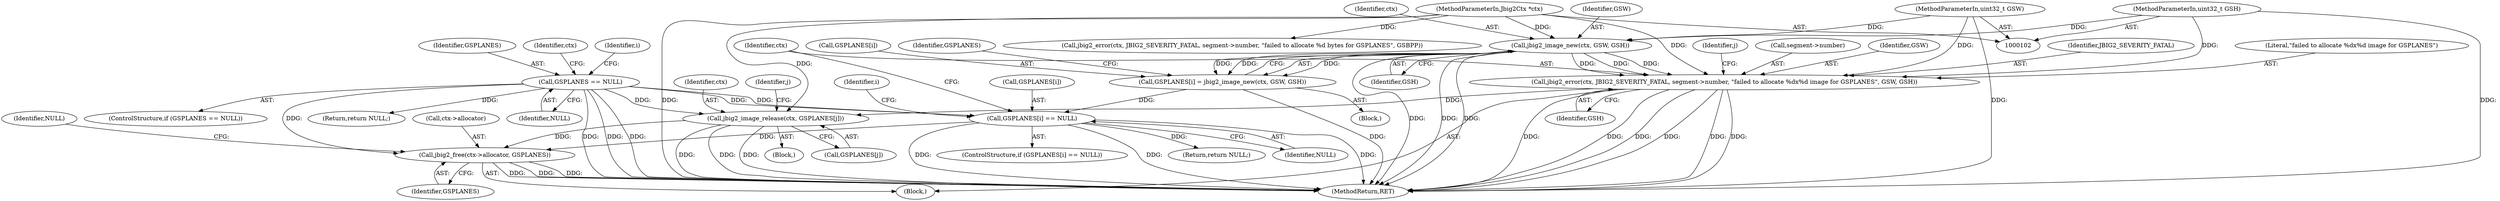 digraph "1_ghostscript_e698d5c11d27212aa1098bc5b1673a3378563092_1@API" {
"1000206" [label="(Call,jbig2_free(ctx->allocator, GSPLANES))"];
"1000141" [label="(Call,GSPLANES == NULL)"];
"1000201" [label="(Call,jbig2_image_release(ctx, GSPLANES[j]))"];
"1000180" [label="(Call,jbig2_error(ctx, JBIG2_SEVERITY_FATAL, segment->number, \"failed to allocate %dx%d image for GSPLANES\", GSW, GSH))"];
"1000169" [label="(Call,jbig2_image_new(ctx, GSW, GSH))"];
"1000103" [label="(MethodParameterIn,Jbig2Ctx *ctx)"];
"1000108" [label="(MethodParameterIn,uint32_t GSW)"];
"1000109" [label="(MethodParameterIn,uint32_t GSH)"];
"1000174" [label="(Call,GSPLANES[i] == NULL)"];
"1000165" [label="(Call,GSPLANES[i] = jbig2_image_new(ctx, GSW, GSH))"];
"1000182" [label="(Identifier,JBIG2_SEVERITY_FATAL)"];
"1000166" [label="(Call,GSPLANES[i])"];
"1000188" [label="(Identifier,GSH)"];
"1000175" [label="(Call,GSPLANES[i])"];
"1000186" [label="(Literal,\"failed to allocate %dx%d image for GSPLANES\")"];
"1000191" [label="(Identifier,j)"];
"1000143" [label="(Identifier,NULL)"];
"1000212" [label="(Identifier,NULL)"];
"1000180" [label="(Call,jbig2_error(ctx, JBIG2_SEVERITY_FATAL, segment->number, \"failed to allocate %dx%d image for GSPLANES\", GSW, GSH))"];
"1000206" [label="(Call,jbig2_free(ctx->allocator, GSPLANES))"];
"1000157" [label="(Identifier,i)"];
"1000213" [label="(MethodReturn,RET)"];
"1000141" [label="(Call,GSPLANES == NULL)"];
"1000140" [label="(ControlStructure,if (GSPLANES == NULL))"];
"1000210" [label="(Identifier,GSPLANES)"];
"1000109" [label="(MethodParameterIn,uint32_t GSH)"];
"1000165" [label="(Call,GSPLANES[i] = jbig2_image_new(ctx, GSW, GSH))"];
"1000171" [label="(Identifier,GSW)"];
"1000142" [label="(Identifier,GSPLANES)"];
"1000164" [label="(Block,)"];
"1000108" [label="(MethodParameterIn,uint32_t GSW)"];
"1000169" [label="(Call,jbig2_image_new(ctx, GSW, GSH))"];
"1000203" [label="(Call,GSPLANES[j])"];
"1000200" [label="(Block,)"];
"1000146" [label="(Identifier,ctx)"];
"1000183" [label="(Call,segment->number)"];
"1000211" [label="(Return,return NULL;)"];
"1000153" [label="(Return,return NULL;)"];
"1000178" [label="(Identifier,NULL)"];
"1000207" [label="(Call,ctx->allocator)"];
"1000187" [label="(Identifier,GSW)"];
"1000103" [label="(MethodParameterIn,Jbig2Ctx *ctx)"];
"1000163" [label="(Identifier,i)"];
"1000202" [label="(Identifier,ctx)"];
"1000201" [label="(Call,jbig2_image_release(ctx, GSPLANES[j]))"];
"1000179" [label="(Block,)"];
"1000176" [label="(Identifier,GSPLANES)"];
"1000174" [label="(Call,GSPLANES[i] == NULL)"];
"1000170" [label="(Identifier,ctx)"];
"1000145" [label="(Call,jbig2_error(ctx, JBIG2_SEVERITY_FATAL, segment->number, \"failed to allocate %d bytes for GSPLANES\", GSBPP))"];
"1000173" [label="(ControlStructure,if (GSPLANES[i] == NULL))"];
"1000172" [label="(Identifier,GSH)"];
"1000199" [label="(Identifier,j)"];
"1000181" [label="(Identifier,ctx)"];
"1000206" -> "1000179"  [label="AST: "];
"1000206" -> "1000210"  [label="CFG: "];
"1000207" -> "1000206"  [label="AST: "];
"1000210" -> "1000206"  [label="AST: "];
"1000212" -> "1000206"  [label="CFG: "];
"1000206" -> "1000213"  [label="DDG: "];
"1000206" -> "1000213"  [label="DDG: "];
"1000206" -> "1000213"  [label="DDG: "];
"1000141" -> "1000206"  [label="DDG: "];
"1000201" -> "1000206"  [label="DDG: "];
"1000174" -> "1000206"  [label="DDG: "];
"1000141" -> "1000140"  [label="AST: "];
"1000141" -> "1000143"  [label="CFG: "];
"1000142" -> "1000141"  [label="AST: "];
"1000143" -> "1000141"  [label="AST: "];
"1000146" -> "1000141"  [label="CFG: "];
"1000157" -> "1000141"  [label="CFG: "];
"1000141" -> "1000213"  [label="DDG: "];
"1000141" -> "1000213"  [label="DDG: "];
"1000141" -> "1000213"  [label="DDG: "];
"1000141" -> "1000153"  [label="DDG: "];
"1000141" -> "1000174"  [label="DDG: "];
"1000141" -> "1000174"  [label="DDG: "];
"1000141" -> "1000201"  [label="DDG: "];
"1000201" -> "1000200"  [label="AST: "];
"1000201" -> "1000203"  [label="CFG: "];
"1000202" -> "1000201"  [label="AST: "];
"1000203" -> "1000201"  [label="AST: "];
"1000199" -> "1000201"  [label="CFG: "];
"1000201" -> "1000213"  [label="DDG: "];
"1000201" -> "1000213"  [label="DDG: "];
"1000201" -> "1000213"  [label="DDG: "];
"1000180" -> "1000201"  [label="DDG: "];
"1000103" -> "1000201"  [label="DDG: "];
"1000180" -> "1000179"  [label="AST: "];
"1000180" -> "1000188"  [label="CFG: "];
"1000181" -> "1000180"  [label="AST: "];
"1000182" -> "1000180"  [label="AST: "];
"1000183" -> "1000180"  [label="AST: "];
"1000186" -> "1000180"  [label="AST: "];
"1000187" -> "1000180"  [label="AST: "];
"1000188" -> "1000180"  [label="AST: "];
"1000191" -> "1000180"  [label="CFG: "];
"1000180" -> "1000213"  [label="DDG: "];
"1000180" -> "1000213"  [label="DDG: "];
"1000180" -> "1000213"  [label="DDG: "];
"1000180" -> "1000213"  [label="DDG: "];
"1000180" -> "1000213"  [label="DDG: "];
"1000180" -> "1000213"  [label="DDG: "];
"1000169" -> "1000180"  [label="DDG: "];
"1000169" -> "1000180"  [label="DDG: "];
"1000169" -> "1000180"  [label="DDG: "];
"1000103" -> "1000180"  [label="DDG: "];
"1000108" -> "1000180"  [label="DDG: "];
"1000109" -> "1000180"  [label="DDG: "];
"1000169" -> "1000165"  [label="AST: "];
"1000169" -> "1000172"  [label="CFG: "];
"1000170" -> "1000169"  [label="AST: "];
"1000171" -> "1000169"  [label="AST: "];
"1000172" -> "1000169"  [label="AST: "];
"1000165" -> "1000169"  [label="CFG: "];
"1000169" -> "1000213"  [label="DDG: "];
"1000169" -> "1000213"  [label="DDG: "];
"1000169" -> "1000213"  [label="DDG: "];
"1000169" -> "1000165"  [label="DDG: "];
"1000169" -> "1000165"  [label="DDG: "];
"1000169" -> "1000165"  [label="DDG: "];
"1000103" -> "1000169"  [label="DDG: "];
"1000108" -> "1000169"  [label="DDG: "];
"1000109" -> "1000169"  [label="DDG: "];
"1000103" -> "1000102"  [label="AST: "];
"1000103" -> "1000213"  [label="DDG: "];
"1000103" -> "1000145"  [label="DDG: "];
"1000108" -> "1000102"  [label="AST: "];
"1000108" -> "1000213"  [label="DDG: "];
"1000109" -> "1000102"  [label="AST: "];
"1000109" -> "1000213"  [label="DDG: "];
"1000174" -> "1000173"  [label="AST: "];
"1000174" -> "1000178"  [label="CFG: "];
"1000175" -> "1000174"  [label="AST: "];
"1000178" -> "1000174"  [label="AST: "];
"1000181" -> "1000174"  [label="CFG: "];
"1000163" -> "1000174"  [label="CFG: "];
"1000174" -> "1000213"  [label="DDG: "];
"1000174" -> "1000213"  [label="DDG: "];
"1000174" -> "1000213"  [label="DDG: "];
"1000165" -> "1000174"  [label="DDG: "];
"1000174" -> "1000211"  [label="DDG: "];
"1000165" -> "1000164"  [label="AST: "];
"1000166" -> "1000165"  [label="AST: "];
"1000176" -> "1000165"  [label="CFG: "];
"1000165" -> "1000213"  [label="DDG: "];
}

